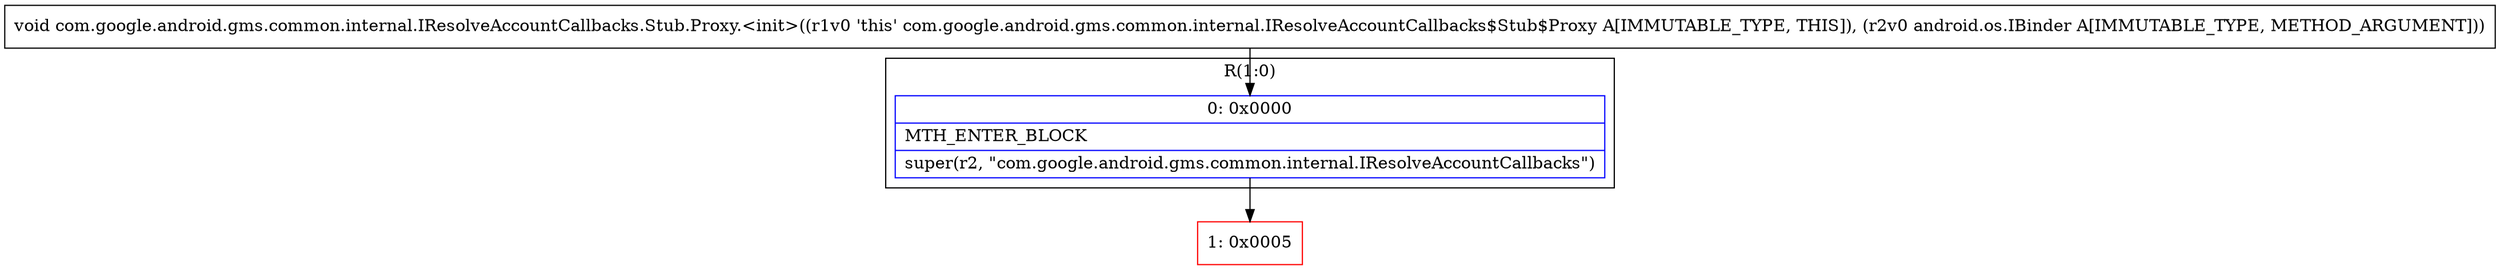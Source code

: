 digraph "CFG forcom.google.android.gms.common.internal.IResolveAccountCallbacks.Stub.Proxy.\<init\>(Landroid\/os\/IBinder;)V" {
subgraph cluster_Region_199771750 {
label = "R(1:0)";
node [shape=record,color=blue];
Node_0 [shape=record,label="{0\:\ 0x0000|MTH_ENTER_BLOCK\l|super(r2, \"com.google.android.gms.common.internal.IResolveAccountCallbacks\")\l}"];
}
Node_1 [shape=record,color=red,label="{1\:\ 0x0005}"];
MethodNode[shape=record,label="{void com.google.android.gms.common.internal.IResolveAccountCallbacks.Stub.Proxy.\<init\>((r1v0 'this' com.google.android.gms.common.internal.IResolveAccountCallbacks$Stub$Proxy A[IMMUTABLE_TYPE, THIS]), (r2v0 android.os.IBinder A[IMMUTABLE_TYPE, METHOD_ARGUMENT])) }"];
MethodNode -> Node_0;
Node_0 -> Node_1;
}

